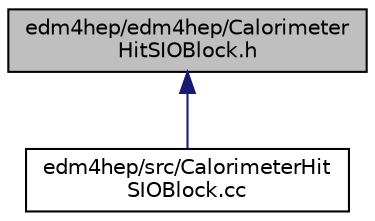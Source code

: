 digraph "edm4hep/edm4hep/CalorimeterHitSIOBlock.h"
{
 // LATEX_PDF_SIZE
  edge [fontname="Helvetica",fontsize="10",labelfontname="Helvetica",labelfontsize="10"];
  node [fontname="Helvetica",fontsize="10",shape=record];
  Node1 [label="edm4hep/edm4hep/Calorimeter\lHitSIOBlock.h",height=0.2,width=0.4,color="black", fillcolor="grey75", style="filled", fontcolor="black",tooltip=" "];
  Node1 -> Node2 [dir="back",color="midnightblue",fontsize="10",style="solid",fontname="Helvetica"];
  Node2 [label="edm4hep/src/CalorimeterHit\lSIOBlock.cc",height=0.2,width=0.4,color="black", fillcolor="white", style="filled",URL="$_calorimeter_hit_s_i_o_block_8cc.html",tooltip=" "];
}
